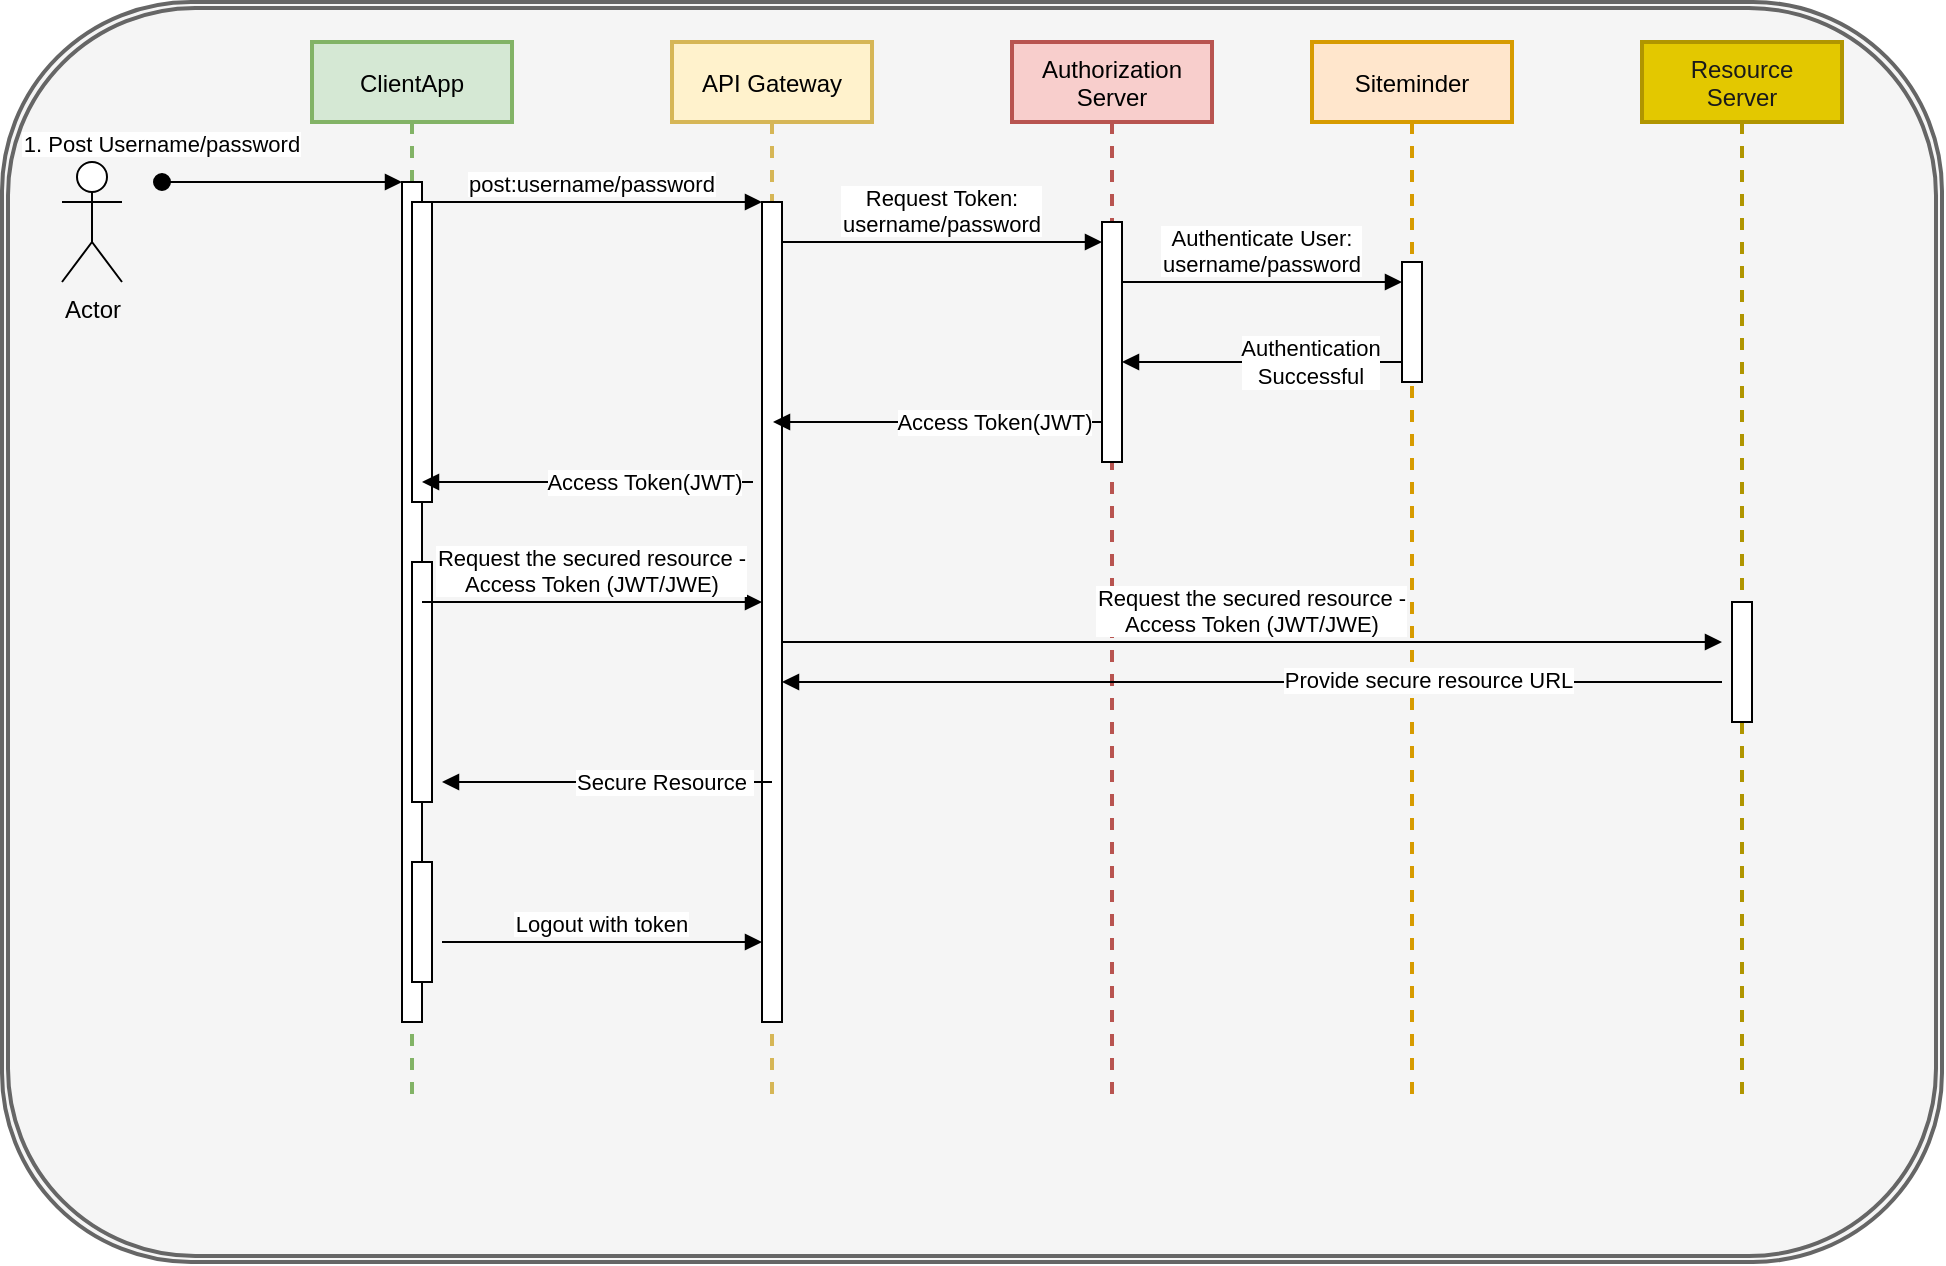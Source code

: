 <mxfile version="13.8.1" type="github">
  <diagram id="kgpKYQtTHZ0yAKxKKP6v" name="Page-1">
    <mxGraphModel dx="1422" dy="828" grid="1" gridSize="10" guides="1" tooltips="1" connect="1" arrows="1" fold="1" page="1" pageScale="1" pageWidth="1100" pageHeight="850" math="0" shadow="0">
      <root>
        <mxCell id="0" />
        <mxCell id="1" parent="0" />
        <mxCell id="0z_3Ow25wW-V6rZLYFoz-31" value="" style="shape=ext;double=1;rounded=1;whiteSpace=wrap;html=1;strokeWidth=2;fillColor=#f5f5f5;strokeColor=#666666;fontColor=#333333;" vertex="1" parent="1">
          <mxGeometry x="10" y="60" width="970" height="630" as="geometry" />
        </mxCell>
        <mxCell id="3nuBFxr9cyL0pnOWT2aG-1" value="ClientApp" style="shape=umlLifeline;perimeter=lifelinePerimeter;container=1;collapsible=0;recursiveResize=0;rounded=0;shadow=0;strokeWidth=2;fillColor=#d5e8d4;strokeColor=#82b366;" parent="1" vertex="1">
          <mxGeometry x="165" y="80" width="100" height="530" as="geometry" />
        </mxCell>
        <mxCell id="3nuBFxr9cyL0pnOWT2aG-2" value="" style="points=[];perimeter=orthogonalPerimeter;rounded=0;shadow=0;strokeWidth=1;" parent="3nuBFxr9cyL0pnOWT2aG-1" vertex="1">
          <mxGeometry x="45" y="70" width="10" height="420" as="geometry" />
        </mxCell>
        <mxCell id="3nuBFxr9cyL0pnOWT2aG-3" value="1. Post Username/password" style="verticalAlign=bottom;startArrow=oval;endArrow=block;startSize=8;shadow=0;strokeWidth=1;" parent="3nuBFxr9cyL0pnOWT2aG-1" target="3nuBFxr9cyL0pnOWT2aG-2" edge="1">
          <mxGeometry x="-1" y="10" relative="1" as="geometry">
            <mxPoint x="-75" y="70" as="sourcePoint" />
            <mxPoint as="offset" />
          </mxGeometry>
        </mxCell>
        <mxCell id="3nuBFxr9cyL0pnOWT2aG-4" value="" style="points=[];perimeter=orthogonalPerimeter;rounded=0;shadow=0;strokeWidth=1;" parent="3nuBFxr9cyL0pnOWT2aG-1" vertex="1">
          <mxGeometry x="50" y="80" width="10" height="150" as="geometry" />
        </mxCell>
        <mxCell id="0z_3Ow25wW-V6rZLYFoz-23" value="" style="points=[];perimeter=orthogonalPerimeter;rounded=0;shadow=0;strokeWidth=1;" vertex="1" parent="3nuBFxr9cyL0pnOWT2aG-1">
          <mxGeometry x="50" y="260" width="10" height="120" as="geometry" />
        </mxCell>
        <mxCell id="0z_3Ow25wW-V6rZLYFoz-32" value="" style="points=[];perimeter=orthogonalPerimeter;rounded=0;shadow=0;strokeWidth=1;" vertex="1" parent="3nuBFxr9cyL0pnOWT2aG-1">
          <mxGeometry x="50" y="410" width="10" height="60" as="geometry" />
        </mxCell>
        <mxCell id="3nuBFxr9cyL0pnOWT2aG-5" value="API Gateway" style="shape=umlLifeline;perimeter=lifelinePerimeter;container=1;collapsible=0;recursiveResize=0;rounded=0;shadow=0;strokeWidth=2;fillColor=#fff2cc;strokeColor=#d6b656;" parent="1" vertex="1">
          <mxGeometry x="345" y="80" width="100" height="530" as="geometry" />
        </mxCell>
        <mxCell id="3nuBFxr9cyL0pnOWT2aG-6" value="" style="points=[];perimeter=orthogonalPerimeter;rounded=0;shadow=0;strokeWidth=1;" parent="3nuBFxr9cyL0pnOWT2aG-5" vertex="1">
          <mxGeometry x="45" y="80" width="10" height="410" as="geometry" />
        </mxCell>
        <mxCell id="3nuBFxr9cyL0pnOWT2aG-8" value="post:username/password" style="verticalAlign=bottom;endArrow=block;entryX=0;entryY=0;shadow=0;strokeWidth=1;" parent="1" source="3nuBFxr9cyL0pnOWT2aG-2" target="3nuBFxr9cyL0pnOWT2aG-6" edge="1">
          <mxGeometry relative="1" as="geometry">
            <mxPoint x="320" y="160" as="sourcePoint" />
          </mxGeometry>
        </mxCell>
        <mxCell id="0z_3Ow25wW-V6rZLYFoz-1" value="Siteminder" style="shape=umlLifeline;perimeter=lifelinePerimeter;container=1;collapsible=0;recursiveResize=0;rounded=0;shadow=0;strokeWidth=2;fillColor=#ffe6cc;strokeColor=#d79b00;" vertex="1" parent="1">
          <mxGeometry x="665" y="80" width="100" height="530" as="geometry" />
        </mxCell>
        <mxCell id="0z_3Ow25wW-V6rZLYFoz-2" value="" style="points=[];perimeter=orthogonalPerimeter;rounded=0;shadow=0;strokeWidth=1;" vertex="1" parent="0z_3Ow25wW-V6rZLYFoz-1">
          <mxGeometry x="45" y="110" width="10" height="60" as="geometry" />
        </mxCell>
        <mxCell id="0z_3Ow25wW-V6rZLYFoz-3" value="Authorization&#xa;Server" style="shape=umlLifeline;perimeter=lifelinePerimeter;container=1;collapsible=0;recursiveResize=0;rounded=0;shadow=0;strokeWidth=2;fillColor=#f8cecc;strokeColor=#b85450;" vertex="1" parent="1">
          <mxGeometry x="515" y="80" width="100" height="530" as="geometry" />
        </mxCell>
        <mxCell id="0z_3Ow25wW-V6rZLYFoz-4" value="" style="points=[];perimeter=orthogonalPerimeter;rounded=0;shadow=0;strokeWidth=1;" vertex="1" parent="0z_3Ow25wW-V6rZLYFoz-3">
          <mxGeometry x="45" y="90" width="10" height="120" as="geometry" />
        </mxCell>
        <mxCell id="0z_3Ow25wW-V6rZLYFoz-5" value="Resource&#xa;Server" style="shape=umlLifeline;perimeter=lifelinePerimeter;container=1;collapsible=0;recursiveResize=0;rounded=0;shadow=0;strokeWidth=2;fillColor=#e3c800;strokeColor=#B09500;fontColor=#1A1A1A;" vertex="1" parent="1">
          <mxGeometry x="830" y="80" width="100" height="530" as="geometry" />
        </mxCell>
        <mxCell id="0z_3Ow25wW-V6rZLYFoz-6" value="" style="points=[];perimeter=orthogonalPerimeter;rounded=0;shadow=0;strokeWidth=1;" vertex="1" parent="0z_3Ow25wW-V6rZLYFoz-5">
          <mxGeometry x="45" y="280" width="10" height="60" as="geometry" />
        </mxCell>
        <mxCell id="0z_3Ow25wW-V6rZLYFoz-7" value="Request Token:&#xa;username/password" style="verticalAlign=bottom;endArrow=block;entryX=0;entryY=0;shadow=0;strokeWidth=1;" edge="1" parent="1">
          <mxGeometry relative="1" as="geometry">
            <mxPoint x="400" y="180" as="sourcePoint" />
            <mxPoint x="560" y="180.0" as="targetPoint" />
          </mxGeometry>
        </mxCell>
        <mxCell id="0z_3Ow25wW-V6rZLYFoz-8" value="Authenticate User:&#xa;username/password" style="verticalAlign=bottom;endArrow=block;shadow=0;strokeWidth=1;" edge="1" parent="1">
          <mxGeometry relative="1" as="geometry">
            <mxPoint x="570" y="200" as="sourcePoint" />
            <mxPoint x="710" y="200" as="targetPoint" />
          </mxGeometry>
        </mxCell>
        <mxCell id="0z_3Ow25wW-V6rZLYFoz-13" value="" style="endArrow=none;html=1;startArrow=block;startFill=1;" edge="1" parent="1">
          <mxGeometry width="50" height="50" relative="1" as="geometry">
            <mxPoint x="570" y="240" as="sourcePoint" />
            <mxPoint x="710" y="240" as="targetPoint" />
          </mxGeometry>
        </mxCell>
        <mxCell id="0z_3Ow25wW-V6rZLYFoz-14" value="Authentication&lt;br&gt;Successful" style="edgeLabel;html=1;align=center;verticalAlign=middle;resizable=0;points=[];" vertex="1" connectable="0" parent="0z_3Ow25wW-V6rZLYFoz-13">
          <mxGeometry x="0.343" relative="1" as="geometry">
            <mxPoint as="offset" />
          </mxGeometry>
        </mxCell>
        <mxCell id="0z_3Ow25wW-V6rZLYFoz-15" value="" style="endArrow=none;html=1;startArrow=block;startFill=1;" edge="1" parent="1" source="3nuBFxr9cyL0pnOWT2aG-5">
          <mxGeometry width="50" height="50" relative="1" as="geometry">
            <mxPoint x="420" y="270" as="sourcePoint" />
            <mxPoint x="560" y="270" as="targetPoint" />
          </mxGeometry>
        </mxCell>
        <mxCell id="0z_3Ow25wW-V6rZLYFoz-16" value="Access Token(JWT)" style="edgeLabel;html=1;align=center;verticalAlign=middle;resizable=0;points=[];" vertex="1" connectable="0" parent="0z_3Ow25wW-V6rZLYFoz-15">
          <mxGeometry x="0.343" relative="1" as="geometry">
            <mxPoint as="offset" />
          </mxGeometry>
        </mxCell>
        <mxCell id="0z_3Ow25wW-V6rZLYFoz-17" value="" style="endArrow=none;html=1;startArrow=block;startFill=1;" edge="1" parent="1">
          <mxGeometry width="50" height="50" relative="1" as="geometry">
            <mxPoint x="220" y="300" as="sourcePoint" />
            <mxPoint x="385.5" y="300" as="targetPoint" />
          </mxGeometry>
        </mxCell>
        <mxCell id="0z_3Ow25wW-V6rZLYFoz-18" value="Access Token(JWT)" style="edgeLabel;html=1;align=center;verticalAlign=middle;resizable=0;points=[];" vertex="1" connectable="0" parent="0z_3Ow25wW-V6rZLYFoz-17">
          <mxGeometry x="0.343" relative="1" as="geometry">
            <mxPoint as="offset" />
          </mxGeometry>
        </mxCell>
        <mxCell id="0z_3Ow25wW-V6rZLYFoz-22" value="Actor" style="shape=umlActor;verticalLabelPosition=bottom;verticalAlign=top;html=1;" vertex="1" parent="1">
          <mxGeometry x="40" y="140" width="30" height="60" as="geometry" />
        </mxCell>
        <mxCell id="0z_3Ow25wW-V6rZLYFoz-24" value="Request the secured resource - &#xa;Access Token (JWT/JWE)" style="verticalAlign=bottom;endArrow=block;shadow=0;strokeWidth=1;" edge="1" parent="1">
          <mxGeometry relative="1" as="geometry">
            <mxPoint x="220" y="360.0" as="sourcePoint" />
            <mxPoint x="390" y="360" as="targetPoint" />
          </mxGeometry>
        </mxCell>
        <mxCell id="0z_3Ow25wW-V6rZLYFoz-25" value="" style="endArrow=none;html=1;startArrow=block;startFill=1;" edge="1" parent="1" source="3nuBFxr9cyL0pnOWT2aG-6">
          <mxGeometry width="50" height="50" relative="1" as="geometry">
            <mxPoint x="220" y="400" as="sourcePoint" />
            <mxPoint x="870" y="400" as="targetPoint" />
          </mxGeometry>
        </mxCell>
        <mxCell id="0z_3Ow25wW-V6rZLYFoz-27" value="Provide secure resource URL" style="edgeLabel;html=1;align=center;verticalAlign=middle;resizable=0;points=[];" vertex="1" connectable="0" parent="0z_3Ow25wW-V6rZLYFoz-25">
          <mxGeometry x="0.375" y="1" relative="1" as="geometry">
            <mxPoint as="offset" />
          </mxGeometry>
        </mxCell>
        <mxCell id="0z_3Ow25wW-V6rZLYFoz-28" value="Request the secured resource - &#xa;Access Token (JWT/JWE)" style="verticalAlign=bottom;endArrow=block;shadow=0;strokeWidth=1;" edge="1" parent="1">
          <mxGeometry relative="1" as="geometry">
            <mxPoint x="400" y="380" as="sourcePoint" />
            <mxPoint x="870" y="380" as="targetPoint" />
          </mxGeometry>
        </mxCell>
        <mxCell id="0z_3Ow25wW-V6rZLYFoz-29" value="" style="endArrow=none;html=1;startArrow=block;startFill=1;" edge="1" parent="1">
          <mxGeometry width="50" height="50" relative="1" as="geometry">
            <mxPoint x="230" y="450" as="sourcePoint" />
            <mxPoint x="395" y="450" as="targetPoint" />
          </mxGeometry>
        </mxCell>
        <mxCell id="0z_3Ow25wW-V6rZLYFoz-30" value="Secure Resource&amp;nbsp;" style="edgeLabel;html=1;align=center;verticalAlign=middle;resizable=0;points=[];" vertex="1" connectable="0" parent="0z_3Ow25wW-V6rZLYFoz-29">
          <mxGeometry x="0.343" relative="1" as="geometry">
            <mxPoint as="offset" />
          </mxGeometry>
        </mxCell>
        <mxCell id="0z_3Ow25wW-V6rZLYFoz-33" value="Logout with token" style="verticalAlign=bottom;endArrow=block;shadow=0;strokeWidth=1;" edge="1" parent="1">
          <mxGeometry relative="1" as="geometry">
            <mxPoint x="230" y="530.0" as="sourcePoint" />
            <mxPoint x="390" y="530" as="targetPoint" />
          </mxGeometry>
        </mxCell>
      </root>
    </mxGraphModel>
  </diagram>
</mxfile>
